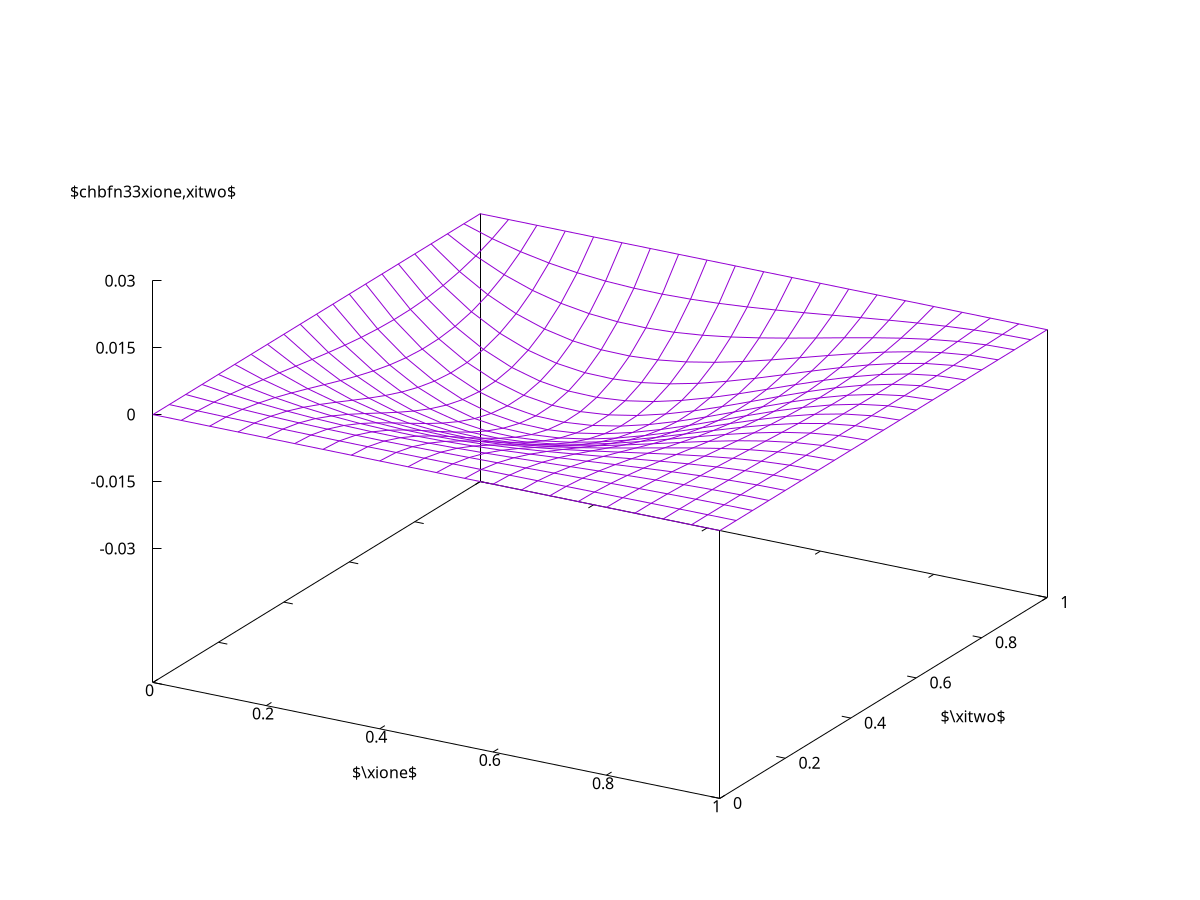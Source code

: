#set title "Bicubic Hermite basis functions"
set nokey
set samples 21
set isosample 21
set xlabel "$\\xione$"
set ylabel "$\\xitwo$"
set label 15 "$\\chbfn{3}{3}{\\xione,\\xitwo}$" at 0.00, 0.00, 0.05 centre
#set xtics  0.00,0.25,1
#set ytics -0.25,0.25,1
set ztics -0.03,0.015,0.03
phi10(z)=1.0-3.0*z*z+2.0*z*z*z
phi11(z)=z*(z-1.0)*(z-1.0)
phi20(z)=z*z*(3.0-2.0*z)
phi21(z)=z*z*(z-1.0)
psi15(x,y)=phi11(x)*phi21(y)
set xrange [0:1]
set yrange [0:1]
set zrange [-0.03:0.03]
splot psi15(x,y)
 
